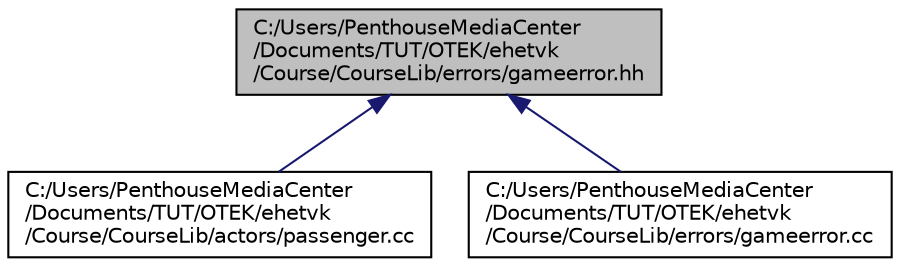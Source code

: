 digraph "C:/Users/PenthouseMediaCenter/Documents/TUT/OTEK/ehetvk/Course/CourseLib/errors/gameerror.hh"
{
 // LATEX_PDF_SIZE
  edge [fontname="Helvetica",fontsize="10",labelfontname="Helvetica",labelfontsize="10"];
  node [fontname="Helvetica",fontsize="10",shape=record];
  Node1 [label="C:/Users/PenthouseMediaCenter\l/Documents/TUT/OTEK/ehetvk\l/Course/CourseLib/errors/gameerror.hh",height=0.2,width=0.4,color="black", fillcolor="grey75", style="filled", fontcolor="black",tooltip="Defines an exception class for errors ingame."];
  Node1 -> Node2 [dir="back",color="midnightblue",fontsize="10",style="solid",fontname="Helvetica"];
  Node2 [label="C:/Users/PenthouseMediaCenter\l/Documents/TUT/OTEK/ehetvk\l/Course/CourseLib/actors/passenger.cc",height=0.2,width=0.4,color="black", fillcolor="white", style="filled",URL="$passenger_8cc.html",tooltip=" "];
  Node1 -> Node3 [dir="back",color="midnightblue",fontsize="10",style="solid",fontname="Helvetica"];
  Node3 [label="C:/Users/PenthouseMediaCenter\l/Documents/TUT/OTEK/ehetvk\l/Course/CourseLib/errors/gameerror.cc",height=0.2,width=0.4,color="black", fillcolor="white", style="filled",URL="$gameerror_8cc.html",tooltip=" "];
}
